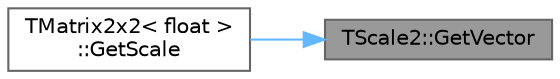 digraph "TScale2::GetVector"
{
 // INTERACTIVE_SVG=YES
 // LATEX_PDF_SIZE
  bgcolor="transparent";
  edge [fontname=Helvetica,fontsize=10,labelfontname=Helvetica,labelfontsize=10];
  node [fontname=Helvetica,fontsize=10,shape=box,height=0.2,width=0.4];
  rankdir="RL";
  Node1 [id="Node000001",label="TScale2::GetVector",height=0.2,width=0.4,color="gray40", fillcolor="grey60", style="filled", fontcolor="black",tooltip="Access to the underlying FVector2D that stores the scale."];
  Node1 -> Node2 [id="edge1_Node000001_Node000002",dir="back",color="steelblue1",style="solid",tooltip=" "];
  Node2 [id="Node000002",label="TMatrix2x2\< float \>\l::GetScale",height=0.2,width=0.4,color="grey40", fillcolor="white", style="filled",URL="$d5/d04/classTMatrix2x2.html#af6f7f4db1def21ea4219468a71c4711c",tooltip=" "];
}
